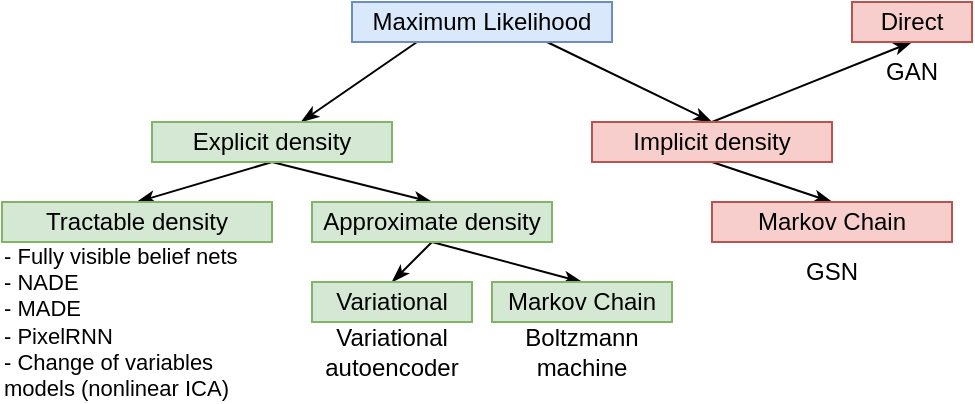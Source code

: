 <mxfile version="21.5.0" type="device">
  <diagram name="Страница 1" id="00g6aJk9K3vJE5Yp4JrM">
    <mxGraphModel dx="989" dy="553" grid="1" gridSize="10" guides="1" tooltips="1" connect="1" arrows="1" fold="1" page="1" pageScale="1" pageWidth="1100" pageHeight="850" math="0" shadow="0">
      <root>
        <mxCell id="0" />
        <mxCell id="1" parent="0" />
        <mxCell id="azWzWG-NQFu0Fi-3XKSD-14" style="rounded=0;orthogonalLoop=1;jettySize=auto;html=1;exitX=0.25;exitY=1;exitDx=0;exitDy=0;endArrow=classicThin;endFill=1;" parent="1" source="azWzWG-NQFu0Fi-3XKSD-1" target="azWzWG-NQFu0Fi-3XKSD-2" edge="1">
          <mxGeometry relative="1" as="geometry" />
        </mxCell>
        <mxCell id="azWzWG-NQFu0Fi-3XKSD-15" style="rounded=0;orthogonalLoop=1;jettySize=auto;html=1;exitX=0.75;exitY=1;exitDx=0;exitDy=0;entryX=0.5;entryY=0;entryDx=0;entryDy=0;endArrow=classicThin;endFill=1;" parent="1" source="azWzWG-NQFu0Fi-3XKSD-1" target="azWzWG-NQFu0Fi-3XKSD-3" edge="1">
          <mxGeometry relative="1" as="geometry" />
        </mxCell>
        <mxCell id="azWzWG-NQFu0Fi-3XKSD-1" value="Maximum Likelihood" style="rounded=0;whiteSpace=wrap;html=1;fillColor=#dae8fc;strokeColor=#6c8ebf;" parent="1" vertex="1">
          <mxGeometry x="483" y="325" width="130" height="20" as="geometry" />
        </mxCell>
        <mxCell id="azWzWG-NQFu0Fi-3XKSD-16" style="rounded=0;orthogonalLoop=1;jettySize=auto;html=1;exitX=0.5;exitY=1;exitDx=0;exitDy=0;entryX=0.5;entryY=0;entryDx=0;entryDy=0;endArrow=classicThin;endFill=1;" parent="1" source="azWzWG-NQFu0Fi-3XKSD-2" target="azWzWG-NQFu0Fi-3XKSD-6" edge="1">
          <mxGeometry relative="1" as="geometry" />
        </mxCell>
        <mxCell id="azWzWG-NQFu0Fi-3XKSD-17" style="rounded=0;orthogonalLoop=1;jettySize=auto;html=1;exitX=0.5;exitY=1;exitDx=0;exitDy=0;entryX=0.5;entryY=0;entryDx=0;entryDy=0;endArrow=classicThin;endFill=1;" parent="1" source="azWzWG-NQFu0Fi-3XKSD-2" target="azWzWG-NQFu0Fi-3XKSD-7" edge="1">
          <mxGeometry relative="1" as="geometry" />
        </mxCell>
        <mxCell id="azWzWG-NQFu0Fi-3XKSD-2" value="Explicit density" style="rounded=0;whiteSpace=wrap;html=1;fillColor=#d5e8d4;strokeColor=#82b366;" parent="1" vertex="1">
          <mxGeometry x="383" y="385" width="120" height="20" as="geometry" />
        </mxCell>
        <mxCell id="azWzWG-NQFu0Fi-3XKSD-20" style="rounded=0;orthogonalLoop=1;jettySize=auto;html=1;exitX=0.5;exitY=1;exitDx=0;exitDy=0;entryX=0.5;entryY=0;entryDx=0;entryDy=0;endArrow=classicThin;endFill=1;" parent="1" source="azWzWG-NQFu0Fi-3XKSD-3" target="azWzWG-NQFu0Fi-3XKSD-5" edge="1">
          <mxGeometry relative="1" as="geometry" />
        </mxCell>
        <mxCell id="azWzWG-NQFu0Fi-3XKSD-21" style="rounded=0;orthogonalLoop=1;jettySize=auto;html=1;exitX=0.5;exitY=0;exitDx=0;exitDy=0;entryX=0.5;entryY=1;entryDx=0;entryDy=0;endArrow=classicThin;endFill=1;" parent="1" source="azWzWG-NQFu0Fi-3XKSD-3" target="azWzWG-NQFu0Fi-3XKSD-4" edge="1">
          <mxGeometry relative="1" as="geometry" />
        </mxCell>
        <mxCell id="azWzWG-NQFu0Fi-3XKSD-3" value="Implicit density" style="rounded=0;whiteSpace=wrap;html=1;fillColor=#f8cecc;strokeColor=#b85450;" parent="1" vertex="1">
          <mxGeometry x="603" y="385" width="120" height="20" as="geometry" />
        </mxCell>
        <mxCell id="azWzWG-NQFu0Fi-3XKSD-4" value="Direct" style="rounded=0;whiteSpace=wrap;html=1;fillColor=#f8cecc;strokeColor=#b85450;" parent="1" vertex="1">
          <mxGeometry x="733" y="325" width="60" height="20" as="geometry" />
        </mxCell>
        <mxCell id="azWzWG-NQFu0Fi-3XKSD-5" value="Markov Chain" style="rounded=0;whiteSpace=wrap;html=1;fillColor=#f8cecc;strokeColor=#b85450;" parent="1" vertex="1">
          <mxGeometry x="663" y="425" width="120" height="20" as="geometry" />
        </mxCell>
        <mxCell id="azWzWG-NQFu0Fi-3XKSD-6" value="Tractable density" style="rounded=0;whiteSpace=wrap;html=1;fillColor=#d5e8d4;strokeColor=#82b366;" parent="1" vertex="1">
          <mxGeometry x="308" y="425" width="135" height="20" as="geometry" />
        </mxCell>
        <mxCell id="azWzWG-NQFu0Fi-3XKSD-18" style="rounded=0;orthogonalLoop=1;jettySize=auto;html=1;exitX=0.5;exitY=1;exitDx=0;exitDy=0;entryX=0.5;entryY=0;entryDx=0;entryDy=0;endArrow=classicThin;endFill=1;" parent="1" source="azWzWG-NQFu0Fi-3XKSD-7" target="azWzWG-NQFu0Fi-3XKSD-8" edge="1">
          <mxGeometry relative="1" as="geometry" />
        </mxCell>
        <mxCell id="azWzWG-NQFu0Fi-3XKSD-19" style="rounded=0;orthogonalLoop=1;jettySize=auto;html=1;exitX=0.5;exitY=1;exitDx=0;exitDy=0;entryX=0.5;entryY=0;entryDx=0;entryDy=0;endArrow=classicThin;endFill=1;" parent="1" source="azWzWG-NQFu0Fi-3XKSD-7" target="azWzWG-NQFu0Fi-3XKSD-9" edge="1">
          <mxGeometry relative="1" as="geometry" />
        </mxCell>
        <mxCell id="azWzWG-NQFu0Fi-3XKSD-7" value="Approximate density" style="rounded=0;whiteSpace=wrap;html=1;fillColor=#d5e8d4;strokeColor=#82b366;" parent="1" vertex="1">
          <mxGeometry x="463" y="425" width="120" height="20" as="geometry" />
        </mxCell>
        <mxCell id="azWzWG-NQFu0Fi-3XKSD-8" value="Variational" style="rounded=0;whiteSpace=wrap;html=1;fillColor=#d5e8d4;strokeColor=#82b366;" parent="1" vertex="1">
          <mxGeometry x="463" y="465" width="80" height="20" as="geometry" />
        </mxCell>
        <mxCell id="azWzWG-NQFu0Fi-3XKSD-9" value="Markov Chain" style="rounded=0;whiteSpace=wrap;html=1;fillColor=#d5e8d4;strokeColor=#82b366;" parent="1" vertex="1">
          <mxGeometry x="553" y="465" width="90" height="20" as="geometry" />
        </mxCell>
        <mxCell id="azWzWG-NQFu0Fi-3XKSD-22" value="&lt;div style=&quot;text-align: left; font-size: 11px;&quot;&gt;&lt;span style=&quot;background-color: initial;&quot;&gt;&lt;font style=&quot;font-size: 11px;&quot;&gt;- Fully visible belief nets&lt;/font&gt;&lt;/span&gt;&lt;/div&gt;&lt;div style=&quot;text-align: left; font-size: 11px;&quot;&gt;&lt;span style=&quot;background-color: initial;&quot;&gt;&lt;font style=&quot;font-size: 11px;&quot;&gt;- NADE&lt;/font&gt;&lt;/span&gt;&lt;/div&gt;&lt;div style=&quot;text-align: left; font-size: 11px;&quot;&gt;&lt;span style=&quot;background-color: initial;&quot;&gt;&lt;font style=&quot;font-size: 11px;&quot;&gt;- MADE&lt;/font&gt;&lt;/span&gt;&lt;/div&gt;&lt;div style=&quot;text-align: left; font-size: 11px;&quot;&gt;&lt;span style=&quot;background-color: initial;&quot;&gt;&lt;font style=&quot;font-size: 11px;&quot;&gt;- PixelRNN&lt;/font&gt;&lt;/span&gt;&lt;/div&gt;&lt;div style=&quot;text-align: left; font-size: 11px;&quot;&gt;&lt;font style=&quot;font-size: 11px;&quot;&gt;- Change of variables models (nonlinear ICA)&lt;/font&gt;&lt;/div&gt;" style="text;html=1;strokeColor=none;fillColor=none;align=center;verticalAlign=middle;whiteSpace=wrap;rounded=0;" parent="1" vertex="1">
          <mxGeometry x="308" y="445" width="135" height="80" as="geometry" />
        </mxCell>
        <mxCell id="azWzWG-NQFu0Fi-3XKSD-24" value="Variational autoencoder" style="text;html=1;strokeColor=none;fillColor=none;align=center;verticalAlign=middle;whiteSpace=wrap;rounded=0;" parent="1" vertex="1">
          <mxGeometry x="463" y="485" width="80" height="30" as="geometry" />
        </mxCell>
        <mxCell id="azWzWG-NQFu0Fi-3XKSD-26" value="Boltzmann machine" style="text;html=1;strokeColor=none;fillColor=none;align=center;verticalAlign=middle;whiteSpace=wrap;rounded=0;" parent="1" vertex="1">
          <mxGeometry x="553" y="485" width="90" height="30" as="geometry" />
        </mxCell>
        <mxCell id="azWzWG-NQFu0Fi-3XKSD-27" value="GSN" style="text;html=1;strokeColor=none;fillColor=none;align=center;verticalAlign=middle;whiteSpace=wrap;rounded=0;" parent="1" vertex="1">
          <mxGeometry x="663" y="445" width="120" height="30" as="geometry" />
        </mxCell>
        <mxCell id="azWzWG-NQFu0Fi-3XKSD-28" value="GAN" style="text;html=1;strokeColor=none;fillColor=none;align=center;verticalAlign=middle;whiteSpace=wrap;rounded=0;" parent="1" vertex="1">
          <mxGeometry x="733" y="345" width="60" height="30" as="geometry" />
        </mxCell>
      </root>
    </mxGraphModel>
  </diagram>
</mxfile>
